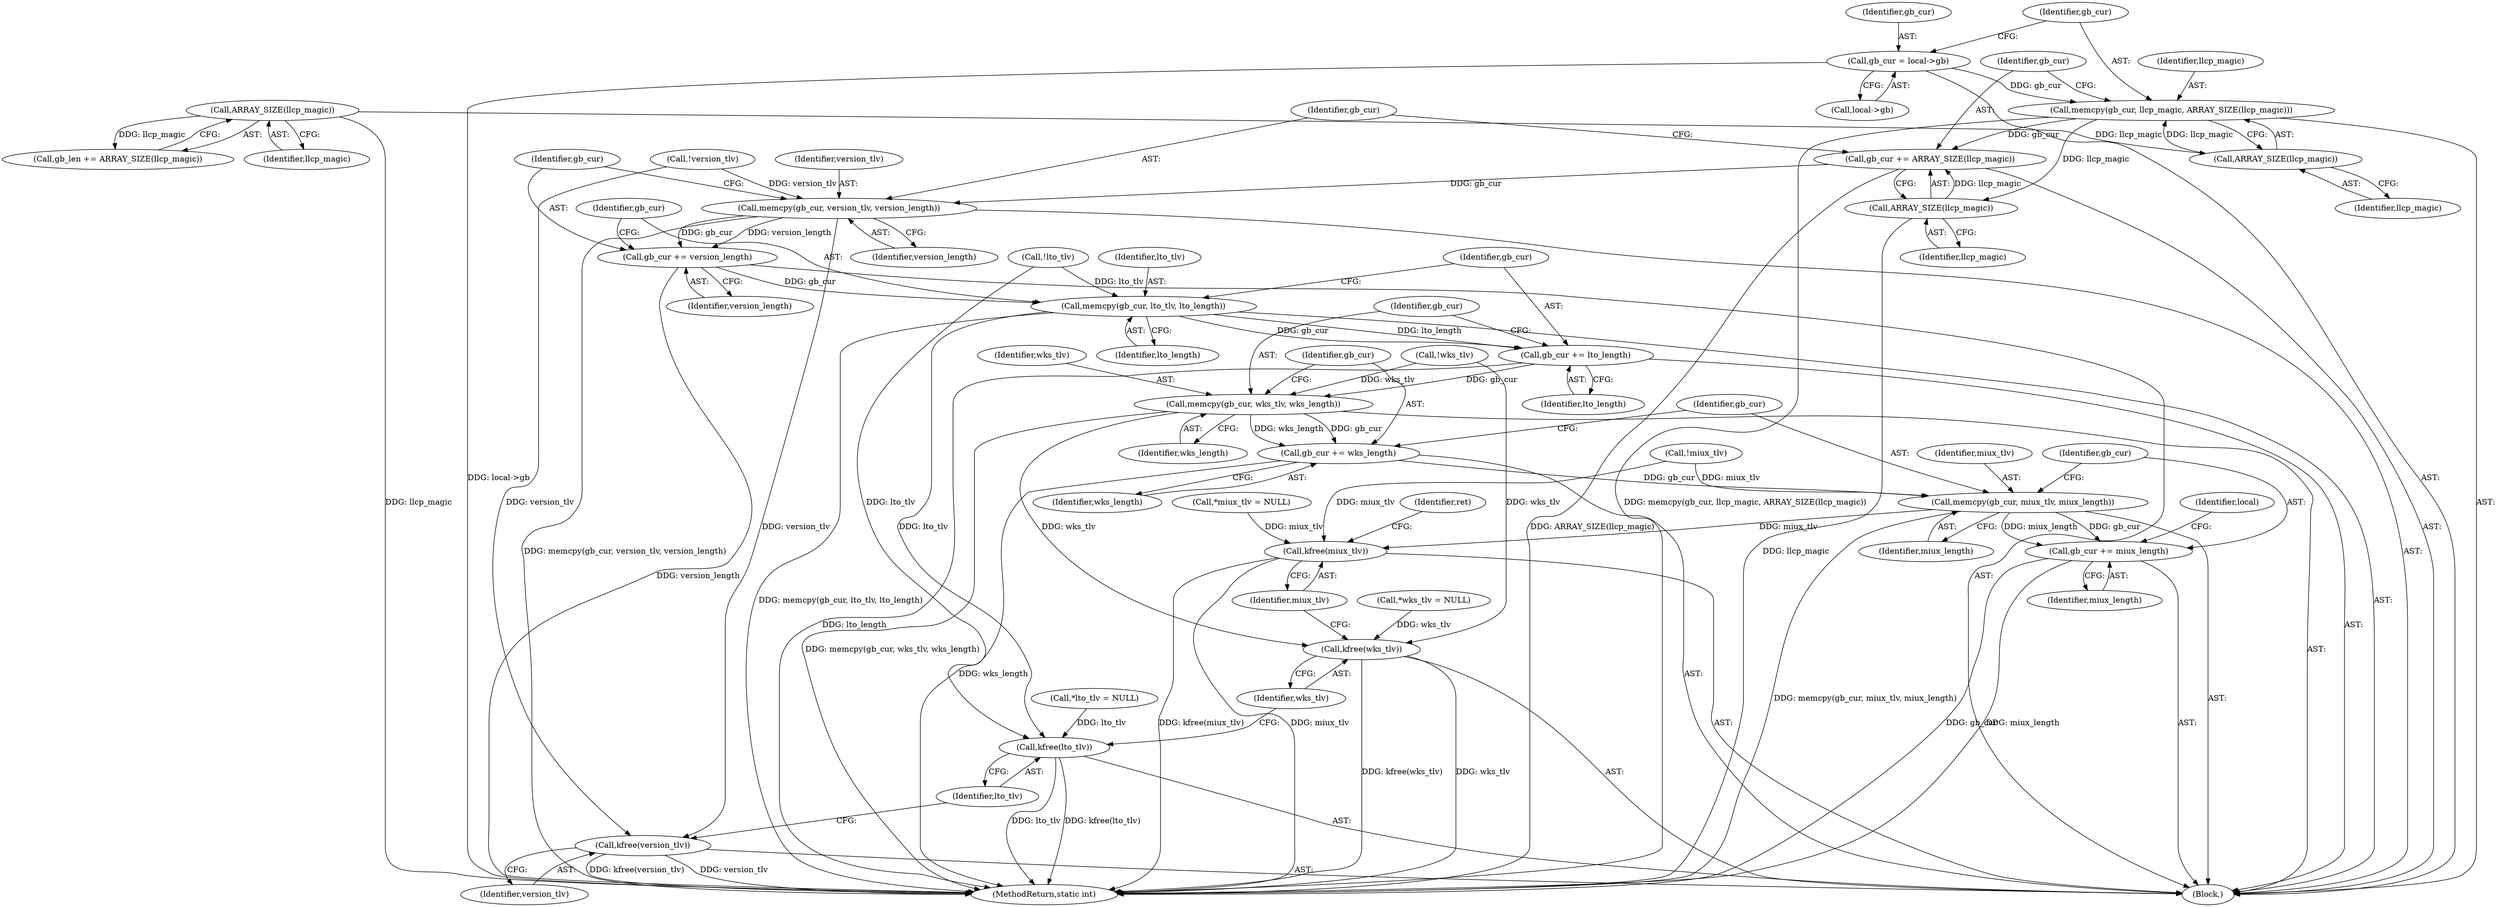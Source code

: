 digraph "0_linux_58bdd544e2933a21a51eecf17c3f5f94038261b5_1@API" {
"1000259" [label="(Call,memcpy(gb_cur, llcp_magic, ARRAY_SIZE(llcp_magic)))"];
"1000254" [label="(Call,gb_cur = local->gb)"];
"1000262" [label="(Call,ARRAY_SIZE(llcp_magic))"];
"1000242" [label="(Call,ARRAY_SIZE(llcp_magic))"];
"1000264" [label="(Call,gb_cur += ARRAY_SIZE(llcp_magic))"];
"1000268" [label="(Call,memcpy(gb_cur, version_tlv, version_length))"];
"1000272" [label="(Call,gb_cur += version_length)"];
"1000275" [label="(Call,memcpy(gb_cur, lto_tlv, lto_length))"];
"1000279" [label="(Call,gb_cur += lto_length)"];
"1000282" [label="(Call,memcpy(gb_cur, wks_tlv, wks_length))"];
"1000286" [label="(Call,gb_cur += wks_length)"];
"1000289" [label="(Call,memcpy(gb_cur, miux_tlv, miux_length))"];
"1000293" [label="(Call,gb_cur += miux_length)"];
"1000308" [label="(Call,kfree(miux_tlv))"];
"1000306" [label="(Call,kfree(wks_tlv))"];
"1000304" [label="(Call,kfree(lto_tlv))"];
"1000302" [label="(Call,kfree(version_tlv))"];
"1000266" [label="(Call,ARRAY_SIZE(llcp_magic))"];
"1000285" [label="(Identifier,wks_length)"];
"1000278" [label="(Identifier,lto_length)"];
"1000292" [label="(Identifier,miux_length)"];
"1000279" [label="(Call,gb_cur += lto_length)"];
"1000242" [label="(Call,ARRAY_SIZE(llcp_magic))"];
"1000307" [label="(Identifier,wks_tlv)"];
"1000287" [label="(Identifier,gb_cur)"];
"1000243" [label="(Identifier,llcp_magic)"];
"1000122" [label="(Call,*miux_tlv = NULL)"];
"1000311" [label="(Identifier,ret)"];
"1000281" [label="(Identifier,lto_length)"];
"1000267" [label="(Identifier,llcp_magic)"];
"1000273" [label="(Identifier,gb_cur)"];
"1000294" [label="(Identifier,gb_cur)"];
"1000256" [label="(Call,local->gb)"];
"1000270" [label="(Identifier,version_tlv)"];
"1000291" [label="(Identifier,miux_tlv)"];
"1000284" [label="(Identifier,wks_tlv)"];
"1000303" [label="(Identifier,version_tlv)"];
"1000277" [label="(Identifier,lto_tlv)"];
"1000204" [label="(Call,!wks_tlv)"];
"1000295" [label="(Identifier,miux_length)"];
"1000286" [label="(Call,gb_cur += wks_length)"];
"1000305" [label="(Identifier,lto_tlv)"];
"1000271" [label="(Identifier,version_length)"];
"1000290" [label="(Identifier,gb_cur)"];
"1000309" [label="(Identifier,miux_tlv)"];
"1000118" [label="(Call,*wks_tlv = NULL)"];
"1000308" [label="(Call,kfree(miux_tlv))"];
"1000289" [label="(Call,memcpy(gb_cur, miux_tlv, miux_length))"];
"1000298" [label="(Identifier,local)"];
"1000312" [label="(MethodReturn,static int)"];
"1000264" [label="(Call,gb_cur += ARRAY_SIZE(llcp_magic))"];
"1000153" [label="(Call,!version_tlv)"];
"1000229" [label="(Call,!miux_tlv)"];
"1000240" [label="(Call,gb_len += ARRAY_SIZE(llcp_magic))"];
"1000266" [label="(Call,ARRAY_SIZE(llcp_magic))"];
"1000265" [label="(Identifier,gb_cur)"];
"1000293" [label="(Call,gb_cur += miux_length)"];
"1000255" [label="(Identifier,gb_cur)"];
"1000304" [label="(Call,kfree(lto_tlv))"];
"1000102" [label="(Block,)"];
"1000275" [label="(Call,memcpy(gb_cur, lto_tlv, lto_length))"];
"1000282" [label="(Call,memcpy(gb_cur, wks_tlv, wks_length))"];
"1000269" [label="(Identifier,gb_cur)"];
"1000272" [label="(Call,gb_cur += version_length)"];
"1000268" [label="(Call,memcpy(gb_cur, version_tlv, version_length))"];
"1000263" [label="(Identifier,llcp_magic)"];
"1000283" [label="(Identifier,gb_cur)"];
"1000176" [label="(Call,!lto_tlv)"];
"1000274" [label="(Identifier,version_length)"];
"1000280" [label="(Identifier,gb_cur)"];
"1000306" [label="(Call,kfree(wks_tlv))"];
"1000260" [label="(Identifier,gb_cur)"];
"1000261" [label="(Identifier,llcp_magic)"];
"1000276" [label="(Identifier,gb_cur)"];
"1000288" [label="(Identifier,wks_length)"];
"1000114" [label="(Call,*lto_tlv = NULL)"];
"1000259" [label="(Call,memcpy(gb_cur, llcp_magic, ARRAY_SIZE(llcp_magic)))"];
"1000262" [label="(Call,ARRAY_SIZE(llcp_magic))"];
"1000302" [label="(Call,kfree(version_tlv))"];
"1000254" [label="(Call,gb_cur = local->gb)"];
"1000259" -> "1000102"  [label="AST: "];
"1000259" -> "1000262"  [label="CFG: "];
"1000260" -> "1000259"  [label="AST: "];
"1000261" -> "1000259"  [label="AST: "];
"1000262" -> "1000259"  [label="AST: "];
"1000265" -> "1000259"  [label="CFG: "];
"1000259" -> "1000312"  [label="DDG: memcpy(gb_cur, llcp_magic, ARRAY_SIZE(llcp_magic))"];
"1000254" -> "1000259"  [label="DDG: gb_cur"];
"1000262" -> "1000259"  [label="DDG: llcp_magic"];
"1000259" -> "1000264"  [label="DDG: gb_cur"];
"1000259" -> "1000266"  [label="DDG: llcp_magic"];
"1000254" -> "1000102"  [label="AST: "];
"1000254" -> "1000256"  [label="CFG: "];
"1000255" -> "1000254"  [label="AST: "];
"1000256" -> "1000254"  [label="AST: "];
"1000260" -> "1000254"  [label="CFG: "];
"1000254" -> "1000312"  [label="DDG: local->gb"];
"1000262" -> "1000263"  [label="CFG: "];
"1000263" -> "1000262"  [label="AST: "];
"1000242" -> "1000262"  [label="DDG: llcp_magic"];
"1000242" -> "1000240"  [label="AST: "];
"1000242" -> "1000243"  [label="CFG: "];
"1000243" -> "1000242"  [label="AST: "];
"1000240" -> "1000242"  [label="CFG: "];
"1000242" -> "1000312"  [label="DDG: llcp_magic"];
"1000242" -> "1000240"  [label="DDG: llcp_magic"];
"1000264" -> "1000102"  [label="AST: "];
"1000264" -> "1000266"  [label="CFG: "];
"1000265" -> "1000264"  [label="AST: "];
"1000266" -> "1000264"  [label="AST: "];
"1000269" -> "1000264"  [label="CFG: "];
"1000264" -> "1000312"  [label="DDG: ARRAY_SIZE(llcp_magic)"];
"1000266" -> "1000264"  [label="DDG: llcp_magic"];
"1000264" -> "1000268"  [label="DDG: gb_cur"];
"1000268" -> "1000102"  [label="AST: "];
"1000268" -> "1000271"  [label="CFG: "];
"1000269" -> "1000268"  [label="AST: "];
"1000270" -> "1000268"  [label="AST: "];
"1000271" -> "1000268"  [label="AST: "];
"1000273" -> "1000268"  [label="CFG: "];
"1000268" -> "1000312"  [label="DDG: memcpy(gb_cur, version_tlv, version_length)"];
"1000153" -> "1000268"  [label="DDG: version_tlv"];
"1000268" -> "1000272"  [label="DDG: version_length"];
"1000268" -> "1000272"  [label="DDG: gb_cur"];
"1000268" -> "1000302"  [label="DDG: version_tlv"];
"1000272" -> "1000102"  [label="AST: "];
"1000272" -> "1000274"  [label="CFG: "];
"1000273" -> "1000272"  [label="AST: "];
"1000274" -> "1000272"  [label="AST: "];
"1000276" -> "1000272"  [label="CFG: "];
"1000272" -> "1000312"  [label="DDG: version_length"];
"1000272" -> "1000275"  [label="DDG: gb_cur"];
"1000275" -> "1000102"  [label="AST: "];
"1000275" -> "1000278"  [label="CFG: "];
"1000276" -> "1000275"  [label="AST: "];
"1000277" -> "1000275"  [label="AST: "];
"1000278" -> "1000275"  [label="AST: "];
"1000280" -> "1000275"  [label="CFG: "];
"1000275" -> "1000312"  [label="DDG: memcpy(gb_cur, lto_tlv, lto_length)"];
"1000176" -> "1000275"  [label="DDG: lto_tlv"];
"1000275" -> "1000279"  [label="DDG: lto_length"];
"1000275" -> "1000279"  [label="DDG: gb_cur"];
"1000275" -> "1000304"  [label="DDG: lto_tlv"];
"1000279" -> "1000102"  [label="AST: "];
"1000279" -> "1000281"  [label="CFG: "];
"1000280" -> "1000279"  [label="AST: "];
"1000281" -> "1000279"  [label="AST: "];
"1000283" -> "1000279"  [label="CFG: "];
"1000279" -> "1000312"  [label="DDG: lto_length"];
"1000279" -> "1000282"  [label="DDG: gb_cur"];
"1000282" -> "1000102"  [label="AST: "];
"1000282" -> "1000285"  [label="CFG: "];
"1000283" -> "1000282"  [label="AST: "];
"1000284" -> "1000282"  [label="AST: "];
"1000285" -> "1000282"  [label="AST: "];
"1000287" -> "1000282"  [label="CFG: "];
"1000282" -> "1000312"  [label="DDG: memcpy(gb_cur, wks_tlv, wks_length)"];
"1000204" -> "1000282"  [label="DDG: wks_tlv"];
"1000282" -> "1000286"  [label="DDG: wks_length"];
"1000282" -> "1000286"  [label="DDG: gb_cur"];
"1000282" -> "1000306"  [label="DDG: wks_tlv"];
"1000286" -> "1000102"  [label="AST: "];
"1000286" -> "1000288"  [label="CFG: "];
"1000287" -> "1000286"  [label="AST: "];
"1000288" -> "1000286"  [label="AST: "];
"1000290" -> "1000286"  [label="CFG: "];
"1000286" -> "1000312"  [label="DDG: wks_length"];
"1000286" -> "1000289"  [label="DDG: gb_cur"];
"1000289" -> "1000102"  [label="AST: "];
"1000289" -> "1000292"  [label="CFG: "];
"1000290" -> "1000289"  [label="AST: "];
"1000291" -> "1000289"  [label="AST: "];
"1000292" -> "1000289"  [label="AST: "];
"1000294" -> "1000289"  [label="CFG: "];
"1000289" -> "1000312"  [label="DDG: memcpy(gb_cur, miux_tlv, miux_length)"];
"1000229" -> "1000289"  [label="DDG: miux_tlv"];
"1000289" -> "1000293"  [label="DDG: miux_length"];
"1000289" -> "1000293"  [label="DDG: gb_cur"];
"1000289" -> "1000308"  [label="DDG: miux_tlv"];
"1000293" -> "1000102"  [label="AST: "];
"1000293" -> "1000295"  [label="CFG: "];
"1000294" -> "1000293"  [label="AST: "];
"1000295" -> "1000293"  [label="AST: "];
"1000298" -> "1000293"  [label="CFG: "];
"1000293" -> "1000312"  [label="DDG: gb_cur"];
"1000293" -> "1000312"  [label="DDG: miux_length"];
"1000308" -> "1000102"  [label="AST: "];
"1000308" -> "1000309"  [label="CFG: "];
"1000309" -> "1000308"  [label="AST: "];
"1000311" -> "1000308"  [label="CFG: "];
"1000308" -> "1000312"  [label="DDG: miux_tlv"];
"1000308" -> "1000312"  [label="DDG: kfree(miux_tlv)"];
"1000122" -> "1000308"  [label="DDG: miux_tlv"];
"1000229" -> "1000308"  [label="DDG: miux_tlv"];
"1000306" -> "1000102"  [label="AST: "];
"1000306" -> "1000307"  [label="CFG: "];
"1000307" -> "1000306"  [label="AST: "];
"1000309" -> "1000306"  [label="CFG: "];
"1000306" -> "1000312"  [label="DDG: wks_tlv"];
"1000306" -> "1000312"  [label="DDG: kfree(wks_tlv)"];
"1000204" -> "1000306"  [label="DDG: wks_tlv"];
"1000118" -> "1000306"  [label="DDG: wks_tlv"];
"1000304" -> "1000102"  [label="AST: "];
"1000304" -> "1000305"  [label="CFG: "];
"1000305" -> "1000304"  [label="AST: "];
"1000307" -> "1000304"  [label="CFG: "];
"1000304" -> "1000312"  [label="DDG: kfree(lto_tlv)"];
"1000304" -> "1000312"  [label="DDG: lto_tlv"];
"1000114" -> "1000304"  [label="DDG: lto_tlv"];
"1000176" -> "1000304"  [label="DDG: lto_tlv"];
"1000302" -> "1000102"  [label="AST: "];
"1000302" -> "1000303"  [label="CFG: "];
"1000303" -> "1000302"  [label="AST: "];
"1000305" -> "1000302"  [label="CFG: "];
"1000302" -> "1000312"  [label="DDG: version_tlv"];
"1000302" -> "1000312"  [label="DDG: kfree(version_tlv)"];
"1000153" -> "1000302"  [label="DDG: version_tlv"];
"1000266" -> "1000267"  [label="CFG: "];
"1000267" -> "1000266"  [label="AST: "];
"1000266" -> "1000312"  [label="DDG: llcp_magic"];
}
